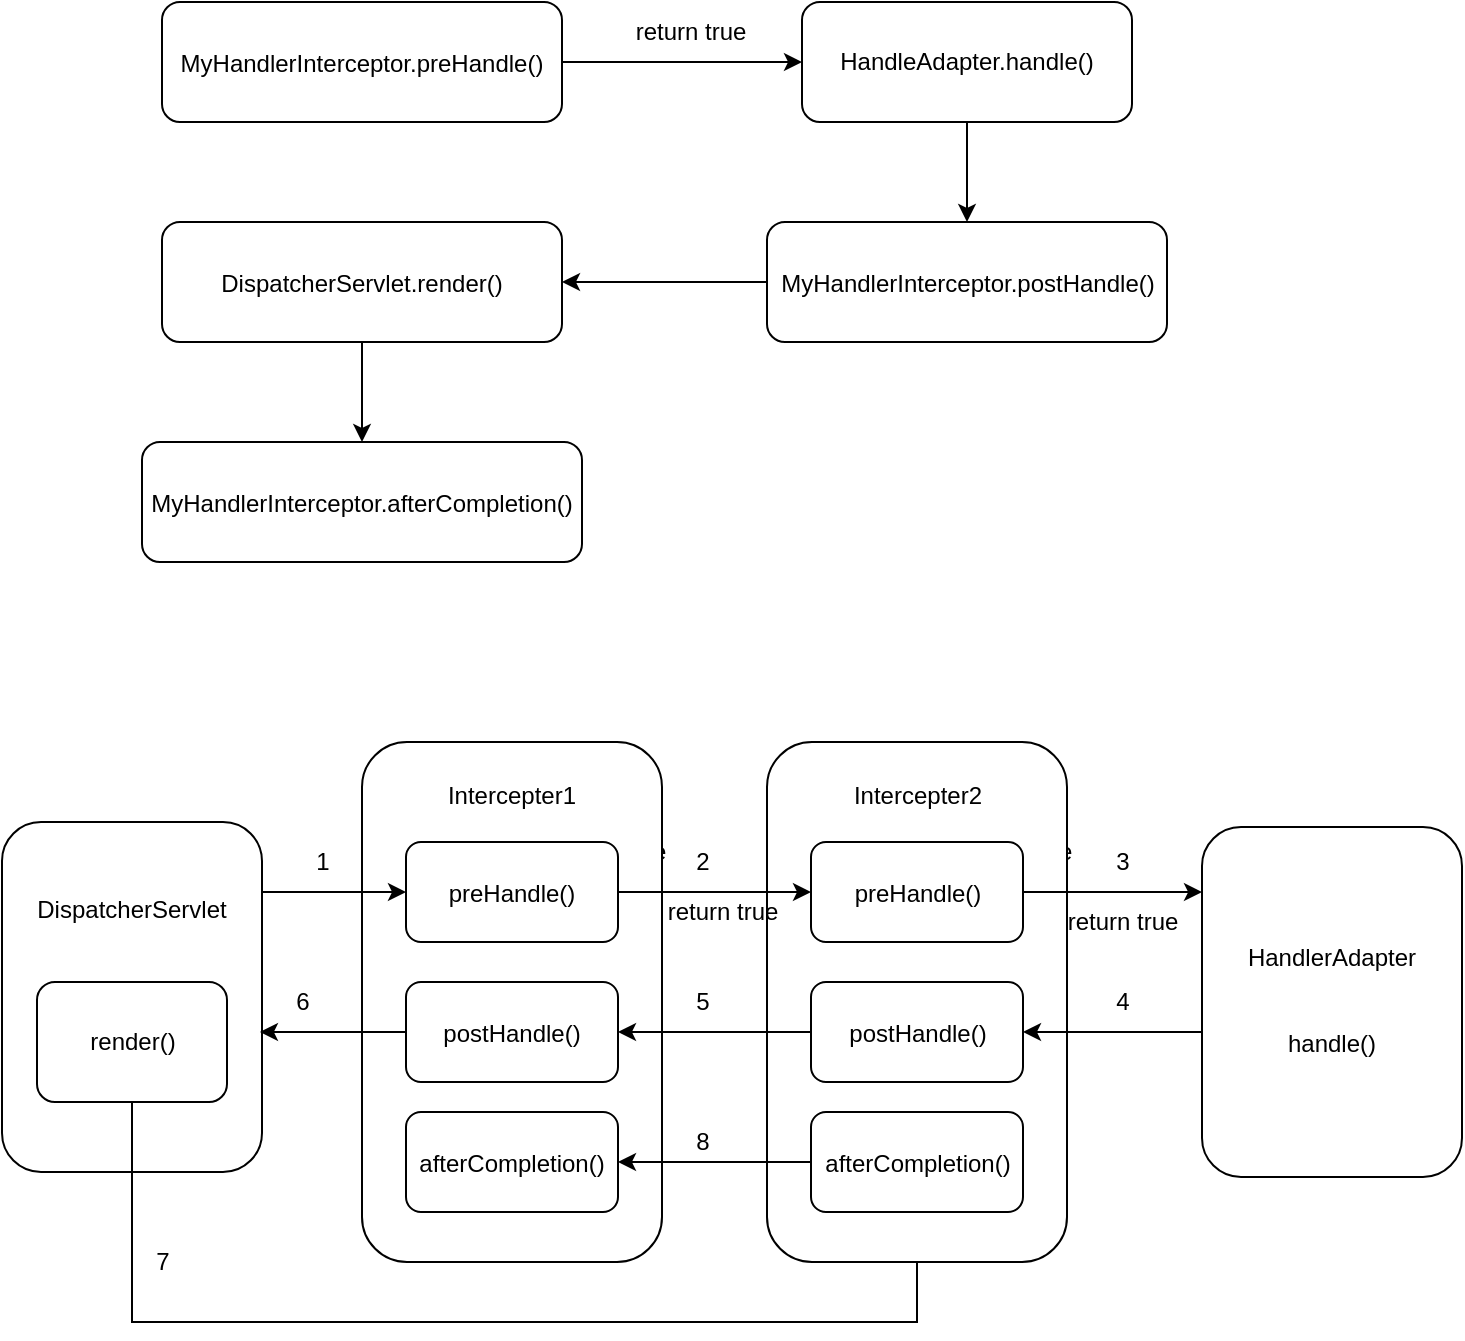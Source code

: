 <mxfile version="20.2.6" type="github">
  <diagram id="H6XHgHtE3NVDQajGzPOC" name="第 1 页">
    <mxGraphModel dx="786" dy="405" grid="1" gridSize="10" guides="1" tooltips="1" connect="1" arrows="1" fold="1" page="1" pageScale="1" pageWidth="827" pageHeight="1169" math="0" shadow="0">
      <root>
        <mxCell id="0" />
        <mxCell id="1" parent="0" />
        <mxCell id="znUm3iQa9jHhePQVOA-r-3" value="" style="edgeStyle=orthogonalEdgeStyle;rounded=0;orthogonalLoop=1;jettySize=auto;html=1;" edge="1" parent="1" source="znUm3iQa9jHhePQVOA-r-1" target="znUm3iQa9jHhePQVOA-r-2">
          <mxGeometry relative="1" as="geometry" />
        </mxCell>
        <mxCell id="znUm3iQa9jHhePQVOA-r-1" value="MyHandlerInterceptor.preHandle()&lt;font face=&quot;Menlo-Regular, monospace&quot;&gt;&lt;span style=&quot;font-size: 14px; background-color: rgb(255, 255, 255);&quot;&gt;&lt;br&gt;&lt;/span&gt;&lt;/font&gt;" style="rounded=1;whiteSpace=wrap;html=1;" vertex="1" parent="1">
          <mxGeometry x="150" y="80" width="200" height="60" as="geometry" />
        </mxCell>
        <mxCell id="znUm3iQa9jHhePQVOA-r-6" style="edgeStyle=orthogonalEdgeStyle;rounded=0;orthogonalLoop=1;jettySize=auto;html=1;exitX=0.5;exitY=1;exitDx=0;exitDy=0;" edge="1" parent="1" source="znUm3iQa9jHhePQVOA-r-2" target="znUm3iQa9jHhePQVOA-r-5">
          <mxGeometry relative="1" as="geometry" />
        </mxCell>
        <mxCell id="znUm3iQa9jHhePQVOA-r-2" value="HandleAdapter.handle()" style="whiteSpace=wrap;html=1;rounded=1;" vertex="1" parent="1">
          <mxGeometry x="470" y="80" width="165" height="60" as="geometry" />
        </mxCell>
        <mxCell id="znUm3iQa9jHhePQVOA-r-4" value="return true" style="text;html=1;align=center;verticalAlign=middle;resizable=0;points=[];autosize=1;strokeColor=none;fillColor=none;" vertex="1" parent="1">
          <mxGeometry x="374" y="80" width="80" height="30" as="geometry" />
        </mxCell>
        <mxCell id="znUm3iQa9jHhePQVOA-r-9" style="edgeStyle=orthogonalEdgeStyle;rounded=0;orthogonalLoop=1;jettySize=auto;html=1;exitX=0;exitY=0.5;exitDx=0;exitDy=0;entryX=1;entryY=0.5;entryDx=0;entryDy=0;" edge="1" parent="1" source="znUm3iQa9jHhePQVOA-r-5" target="znUm3iQa9jHhePQVOA-r-7">
          <mxGeometry relative="1" as="geometry" />
        </mxCell>
        <mxCell id="znUm3iQa9jHhePQVOA-r-5" value="MyHandlerInterceptor.postHandle()&lt;font face=&quot;Menlo-Regular, monospace&quot;&gt;&lt;span style=&quot;font-size: 14px; background-color: rgb(255, 255, 255);&quot;&gt;&lt;br&gt;&lt;/span&gt;&lt;/font&gt;" style="rounded=1;whiteSpace=wrap;html=1;" vertex="1" parent="1">
          <mxGeometry x="452.5" y="190" width="200" height="60" as="geometry" />
        </mxCell>
        <mxCell id="znUm3iQa9jHhePQVOA-r-10" style="edgeStyle=orthogonalEdgeStyle;rounded=0;orthogonalLoop=1;jettySize=auto;html=1;exitX=0.5;exitY=1;exitDx=0;exitDy=0;" edge="1" parent="1" source="znUm3iQa9jHhePQVOA-r-7" target="znUm3iQa9jHhePQVOA-r-8">
          <mxGeometry relative="1" as="geometry" />
        </mxCell>
        <mxCell id="znUm3iQa9jHhePQVOA-r-7" value="DispatcherServlet.render()&lt;font face=&quot;Menlo-Regular, monospace&quot;&gt;&lt;span style=&quot;font-size: 14px; background-color: rgb(255, 255, 255);&quot;&gt;&lt;br&gt;&lt;/span&gt;&lt;/font&gt;" style="rounded=1;whiteSpace=wrap;html=1;" vertex="1" parent="1">
          <mxGeometry x="150" y="190" width="200" height="60" as="geometry" />
        </mxCell>
        <mxCell id="znUm3iQa9jHhePQVOA-r-8" value="MyHandlerInterceptor.afterCompletion()&lt;font face=&quot;Menlo-Regular, monospace&quot;&gt;&lt;span style=&quot;font-size: 14px; background-color: rgb(255, 255, 255);&quot;&gt;&lt;br&gt;&lt;/span&gt;&lt;/font&gt;" style="rounded=1;whiteSpace=wrap;html=1;" vertex="1" parent="1">
          <mxGeometry x="140" y="300" width="220" height="60" as="geometry" />
        </mxCell>
        <mxCell id="znUm3iQa9jHhePQVOA-r-15" value="return true" style="text;html=1;align=center;verticalAlign=middle;resizable=0;points=[];autosize=1;strokeColor=none;fillColor=none;" vertex="1" parent="1">
          <mxGeometry x="334" y="490" width="80" height="30" as="geometry" />
        </mxCell>
        <mxCell id="znUm3iQa9jHhePQVOA-r-19" value="DispatcherServlet&lt;br&gt;&lt;br&gt;&lt;br&gt;&lt;br&gt;&lt;br&gt;&lt;br&gt;&lt;font face=&quot;Menlo-Regular, monospace&quot;&gt;&lt;span style=&quot;font-size: 14px; background-color: rgb(255, 255, 255);&quot;&gt;&lt;br&gt;&lt;/span&gt;&lt;/font&gt;" style="rounded=1;whiteSpace=wrap;html=1;" vertex="1" parent="1">
          <mxGeometry x="70" y="490" width="130" height="175" as="geometry" />
        </mxCell>
        <mxCell id="znUm3iQa9jHhePQVOA-r-48" style="edgeStyle=orthogonalEdgeStyle;rounded=0;orthogonalLoop=1;jettySize=auto;html=1;exitX=0.5;exitY=1;exitDx=0;exitDy=0;entryX=0.5;entryY=1;entryDx=0;entryDy=0;" edge="1" parent="1" source="znUm3iQa9jHhePQVOA-r-21" target="znUm3iQa9jHhePQVOA-r-31">
          <mxGeometry relative="1" as="geometry">
            <Array as="points">
              <mxPoint x="135" y="740" />
              <mxPoint x="528" y="740" />
            </Array>
          </mxGeometry>
        </mxCell>
        <mxCell id="znUm3iQa9jHhePQVOA-r-21" value="render()" style="rounded=1;whiteSpace=wrap;html=1;" vertex="1" parent="1">
          <mxGeometry x="87.5" y="570" width="95" height="60" as="geometry" />
        </mxCell>
        <mxCell id="znUm3iQa9jHhePQVOA-r-22" value="Intercepter1&lt;br&gt;&lt;br&gt;&lt;br&gt;&lt;br&gt;&lt;br&gt;&lt;br&gt;&lt;font face=&quot;Menlo-Regular, monospace&quot;&gt;&lt;span style=&quot;font-size: 14px; background-color: rgb(255, 255, 255);&quot;&gt;&lt;br&gt;&lt;br&gt;&lt;br&gt;&lt;br&gt;&lt;br&gt;&lt;br&gt;&lt;br&gt;&lt;br&gt;&lt;/span&gt;&lt;/font&gt;" style="rounded=1;whiteSpace=wrap;html=1;" vertex="1" parent="1">
          <mxGeometry x="250" y="450" width="150" height="260" as="geometry" />
        </mxCell>
        <mxCell id="znUm3iQa9jHhePQVOA-r-23" value="preHandle()&lt;font face=&quot;Menlo-Regular, monospace&quot;&gt;&lt;span style=&quot;font-size: 14px; background-color: rgb(255, 255, 255);&quot;&gt;&lt;br&gt;&lt;/span&gt;&lt;/font&gt;" style="rounded=1;whiteSpace=wrap;html=1;" vertex="1" parent="1">
          <mxGeometry x="272" y="500" width="106" height="50" as="geometry" />
        </mxCell>
        <mxCell id="znUm3iQa9jHhePQVOA-r-46" style="edgeStyle=orthogonalEdgeStyle;rounded=0;orthogonalLoop=1;jettySize=auto;html=1;exitX=0;exitY=0.5;exitDx=0;exitDy=0;entryX=0.992;entryY=0.6;entryDx=0;entryDy=0;entryPerimeter=0;" edge="1" parent="1" source="znUm3iQa9jHhePQVOA-r-24" target="znUm3iQa9jHhePQVOA-r-19">
          <mxGeometry relative="1" as="geometry" />
        </mxCell>
        <mxCell id="znUm3iQa9jHhePQVOA-r-24" value="postHandle()&lt;font face=&quot;Menlo-Regular, monospace&quot;&gt;&lt;span style=&quot;font-size: 14px; background-color: rgb(255, 255, 255);&quot;&gt;&lt;br&gt;&lt;/span&gt;&lt;/font&gt;" style="rounded=1;whiteSpace=wrap;html=1;" vertex="1" parent="1">
          <mxGeometry x="272" y="570" width="106" height="50" as="geometry" />
        </mxCell>
        <mxCell id="znUm3iQa9jHhePQVOA-r-25" value="afterCompletion()&lt;font face=&quot;Menlo-Regular, monospace&quot;&gt;&lt;span style=&quot;font-size: 14px; background-color: rgb(255, 255, 255);&quot;&gt;&lt;br&gt;&lt;/span&gt;&lt;/font&gt;" style="rounded=1;whiteSpace=wrap;html=1;" vertex="1" parent="1">
          <mxGeometry x="272" y="635" width="106" height="50" as="geometry" />
        </mxCell>
        <mxCell id="znUm3iQa9jHhePQVOA-r-27" value="return true" style="text;html=1;align=center;verticalAlign=middle;resizable=0;points=[];autosize=1;strokeColor=none;fillColor=none;" vertex="1" parent="1">
          <mxGeometry x="536.5" y="490" width="80" height="30" as="geometry" />
        </mxCell>
        <mxCell id="znUm3iQa9jHhePQVOA-r-28" value="Intercepter2&lt;br&gt;&lt;br&gt;&lt;br&gt;&lt;br&gt;&lt;br&gt;&lt;br&gt;&lt;font face=&quot;Menlo-Regular, monospace&quot;&gt;&lt;span style=&quot;font-size: 14px; background-color: rgb(255, 255, 255);&quot;&gt;&lt;br&gt;&lt;br&gt;&lt;br&gt;&lt;br&gt;&lt;br&gt;&lt;br&gt;&lt;br&gt;&lt;br&gt;&lt;/span&gt;&lt;/font&gt;" style="rounded=1;whiteSpace=wrap;html=1;" vertex="1" parent="1">
          <mxGeometry x="452.5" y="450" width="150" height="260" as="geometry" />
        </mxCell>
        <mxCell id="znUm3iQa9jHhePQVOA-r-38" style="edgeStyle=orthogonalEdgeStyle;rounded=0;orthogonalLoop=1;jettySize=auto;html=1;exitX=1;exitY=0.5;exitDx=0;exitDy=0;entryX=0;entryY=0.186;entryDx=0;entryDy=0;entryPerimeter=0;" edge="1" parent="1" source="znUm3iQa9jHhePQVOA-r-29" target="znUm3iQa9jHhePQVOA-r-33">
          <mxGeometry relative="1" as="geometry">
            <Array as="points" />
          </mxGeometry>
        </mxCell>
        <mxCell id="znUm3iQa9jHhePQVOA-r-29" value="preHandle()&lt;font face=&quot;Menlo-Regular, monospace&quot;&gt;&lt;span style=&quot;font-size: 14px; background-color: rgb(255, 255, 255);&quot;&gt;&lt;br&gt;&lt;/span&gt;&lt;/font&gt;" style="rounded=1;whiteSpace=wrap;html=1;" vertex="1" parent="1">
          <mxGeometry x="474.5" y="500" width="106" height="50" as="geometry" />
        </mxCell>
        <mxCell id="znUm3iQa9jHhePQVOA-r-44" style="edgeStyle=orthogonalEdgeStyle;rounded=0;orthogonalLoop=1;jettySize=auto;html=1;exitX=0;exitY=0.5;exitDx=0;exitDy=0;" edge="1" parent="1" source="znUm3iQa9jHhePQVOA-r-30" target="znUm3iQa9jHhePQVOA-r-24">
          <mxGeometry relative="1" as="geometry" />
        </mxCell>
        <mxCell id="znUm3iQa9jHhePQVOA-r-30" value="postHandle()&lt;font face=&quot;Menlo-Regular, monospace&quot;&gt;&lt;span style=&quot;font-size: 14px; background-color: rgb(255, 255, 255);&quot;&gt;&lt;br&gt;&lt;/span&gt;&lt;/font&gt;" style="rounded=1;whiteSpace=wrap;html=1;" vertex="1" parent="1">
          <mxGeometry x="474.5" y="570" width="106" height="50" as="geometry" />
        </mxCell>
        <mxCell id="znUm3iQa9jHhePQVOA-r-51" style="edgeStyle=orthogonalEdgeStyle;rounded=0;orthogonalLoop=1;jettySize=auto;html=1;exitX=0;exitY=0.5;exitDx=0;exitDy=0;entryX=1;entryY=0.5;entryDx=0;entryDy=0;" edge="1" parent="1" source="znUm3iQa9jHhePQVOA-r-31" target="znUm3iQa9jHhePQVOA-r-25">
          <mxGeometry relative="1" as="geometry" />
        </mxCell>
        <mxCell id="znUm3iQa9jHhePQVOA-r-31" value="afterCompletion()&lt;font face=&quot;Menlo-Regular, monospace&quot;&gt;&lt;span style=&quot;font-size: 14px; background-color: rgb(255, 255, 255);&quot;&gt;&lt;br&gt;&lt;/span&gt;&lt;/font&gt;" style="rounded=1;whiteSpace=wrap;html=1;" vertex="1" parent="1">
          <mxGeometry x="474.5" y="635" width="106" height="50" as="geometry" />
        </mxCell>
        <mxCell id="znUm3iQa9jHhePQVOA-r-42" style="edgeStyle=orthogonalEdgeStyle;rounded=0;orthogonalLoop=1;jettySize=auto;html=1;exitX=0;exitY=0.614;exitDx=0;exitDy=0;exitPerimeter=0;" edge="1" parent="1" source="znUm3iQa9jHhePQVOA-r-33" target="znUm3iQa9jHhePQVOA-r-30">
          <mxGeometry relative="1" as="geometry">
            <Array as="points">
              <mxPoint x="670" y="595" />
            </Array>
          </mxGeometry>
        </mxCell>
        <mxCell id="znUm3iQa9jHhePQVOA-r-33" value="&lt;br&gt;&lt;br&gt;&lt;br&gt;HandlerAdapter&lt;br&gt;&lt;br&gt;&lt;br&gt;handle()&lt;br&gt;&lt;br&gt;&lt;br&gt;&lt;font face=&quot;Menlo-Regular, monospace&quot;&gt;&lt;span style=&quot;font-size: 14px; background-color: rgb(255, 255, 255);&quot;&gt;&lt;br&gt;&lt;/span&gt;&lt;/font&gt;" style="rounded=1;whiteSpace=wrap;html=1;" vertex="1" parent="1">
          <mxGeometry x="670" y="492.5" width="130" height="175" as="geometry" />
        </mxCell>
        <mxCell id="znUm3iQa9jHhePQVOA-r-34" style="edgeStyle=orthogonalEdgeStyle;rounded=0;orthogonalLoop=1;jettySize=auto;html=1;exitX=1;exitY=0.25;exitDx=0;exitDy=0;" edge="1" parent="1" source="znUm3iQa9jHhePQVOA-r-19" target="znUm3iQa9jHhePQVOA-r-23">
          <mxGeometry relative="1" as="geometry">
            <Array as="points">
              <mxPoint x="200" y="525" />
            </Array>
          </mxGeometry>
        </mxCell>
        <mxCell id="znUm3iQa9jHhePQVOA-r-35" style="edgeStyle=orthogonalEdgeStyle;rounded=0;orthogonalLoop=1;jettySize=auto;html=1;exitX=1;exitY=0.5;exitDx=0;exitDy=0;" edge="1" parent="1" source="znUm3iQa9jHhePQVOA-r-23" target="znUm3iQa9jHhePQVOA-r-29">
          <mxGeometry relative="1" as="geometry" />
        </mxCell>
        <mxCell id="znUm3iQa9jHhePQVOA-r-36" value="1" style="text;html=1;align=center;verticalAlign=middle;resizable=0;points=[];autosize=1;strokeColor=none;fillColor=none;" vertex="1" parent="1">
          <mxGeometry x="215" y="495" width="30" height="30" as="geometry" />
        </mxCell>
        <mxCell id="znUm3iQa9jHhePQVOA-r-37" value="2" style="text;html=1;align=center;verticalAlign=middle;resizable=0;points=[];autosize=1;strokeColor=none;fillColor=none;" vertex="1" parent="1">
          <mxGeometry x="405" y="495" width="30" height="30" as="geometry" />
        </mxCell>
        <mxCell id="znUm3iQa9jHhePQVOA-r-39" value="3" style="text;html=1;align=center;verticalAlign=middle;resizable=0;points=[];autosize=1;strokeColor=none;fillColor=none;" vertex="1" parent="1">
          <mxGeometry x="615" y="495" width="30" height="30" as="geometry" />
        </mxCell>
        <mxCell id="znUm3iQa9jHhePQVOA-r-40" value="return true" style="text;html=1;align=center;verticalAlign=middle;resizable=0;points=[];autosize=1;strokeColor=none;fillColor=none;" vertex="1" parent="1">
          <mxGeometry x="390" y="520" width="80" height="30" as="geometry" />
        </mxCell>
        <mxCell id="znUm3iQa9jHhePQVOA-r-41" value="return true" style="text;html=1;align=center;verticalAlign=middle;resizable=0;points=[];autosize=1;strokeColor=none;fillColor=none;" vertex="1" parent="1">
          <mxGeometry x="590" y="525" width="80" height="30" as="geometry" />
        </mxCell>
        <mxCell id="znUm3iQa9jHhePQVOA-r-43" value="4" style="text;html=1;align=center;verticalAlign=middle;resizable=0;points=[];autosize=1;strokeColor=none;fillColor=none;" vertex="1" parent="1">
          <mxGeometry x="615" y="565" width="30" height="30" as="geometry" />
        </mxCell>
        <mxCell id="znUm3iQa9jHhePQVOA-r-45" value="5" style="text;html=1;align=center;verticalAlign=middle;resizable=0;points=[];autosize=1;strokeColor=none;fillColor=none;" vertex="1" parent="1">
          <mxGeometry x="405" y="565" width="30" height="30" as="geometry" />
        </mxCell>
        <mxCell id="znUm3iQa9jHhePQVOA-r-47" value="6" style="text;html=1;align=center;verticalAlign=middle;resizable=0;points=[];autosize=1;strokeColor=none;fillColor=none;" vertex="1" parent="1">
          <mxGeometry x="205" y="565" width="30" height="30" as="geometry" />
        </mxCell>
        <mxCell id="znUm3iQa9jHhePQVOA-r-50" value="7" style="text;html=1;align=center;verticalAlign=middle;resizable=0;points=[];autosize=1;strokeColor=none;fillColor=none;" vertex="1" parent="1">
          <mxGeometry x="135" y="695" width="30" height="30" as="geometry" />
        </mxCell>
        <mxCell id="znUm3iQa9jHhePQVOA-r-52" value="8" style="text;html=1;align=center;verticalAlign=middle;resizable=0;points=[];autosize=1;strokeColor=none;fillColor=none;" vertex="1" parent="1">
          <mxGeometry x="405" y="635" width="30" height="30" as="geometry" />
        </mxCell>
      </root>
    </mxGraphModel>
  </diagram>
</mxfile>
